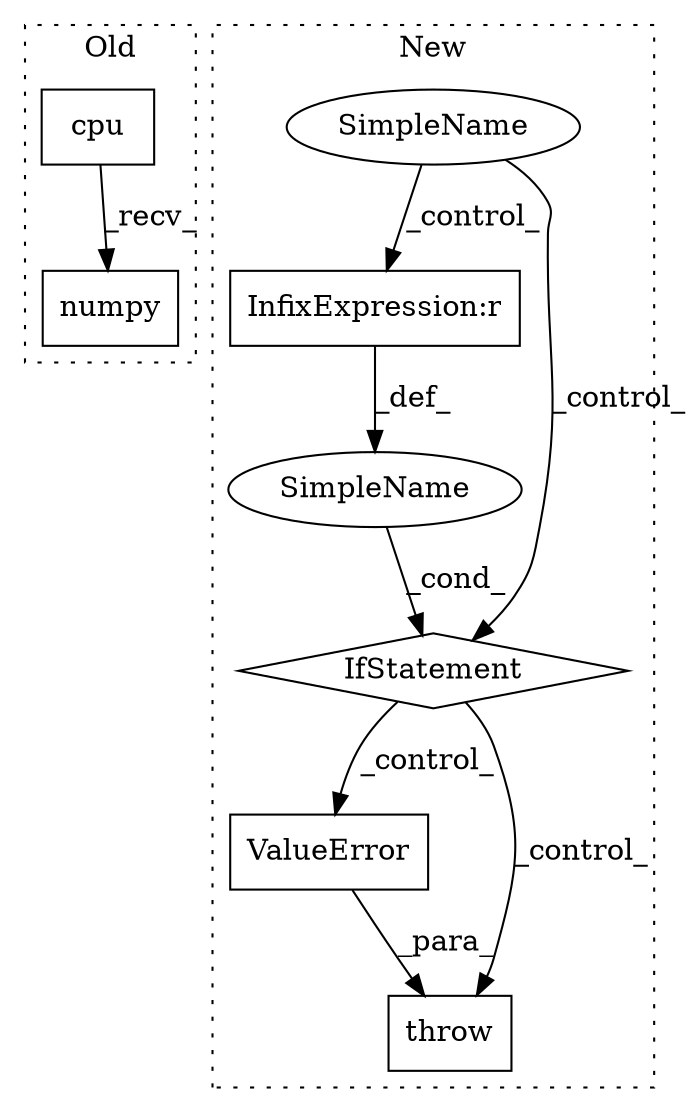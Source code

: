 digraph G {
subgraph cluster0 {
1 [label="cpu" a="32" s="2722" l="5" shape="box"];
8 [label="numpy" a="32" s="2737" l="7" shape="box"];
label = "Old";
style="dotted";
}
subgraph cluster1 {
2 [label="ValueError" a="32" s="2788,2849" l="11,1" shape="box"];
3 [label="SimpleName" a="42" s="" l="" shape="ellipse"];
4 [label="InfixExpression:r" a="27" s="2693" l="3" shape="box"];
5 [label="IfStatement" a="25" s="2673,2770" l="4,2" shape="diamond"];
6 [label="SimpleName" a="42" s="" l="" shape="ellipse"];
7 [label="throw" a="53" s="2782" l="6" shape="box"];
label = "New";
style="dotted";
}
1 -> 8 [label="_recv_"];
2 -> 7 [label="_para_"];
3 -> 4 [label="_control_"];
3 -> 5 [label="_control_"];
4 -> 6 [label="_def_"];
5 -> 2 [label="_control_"];
5 -> 7 [label="_control_"];
6 -> 5 [label="_cond_"];
}